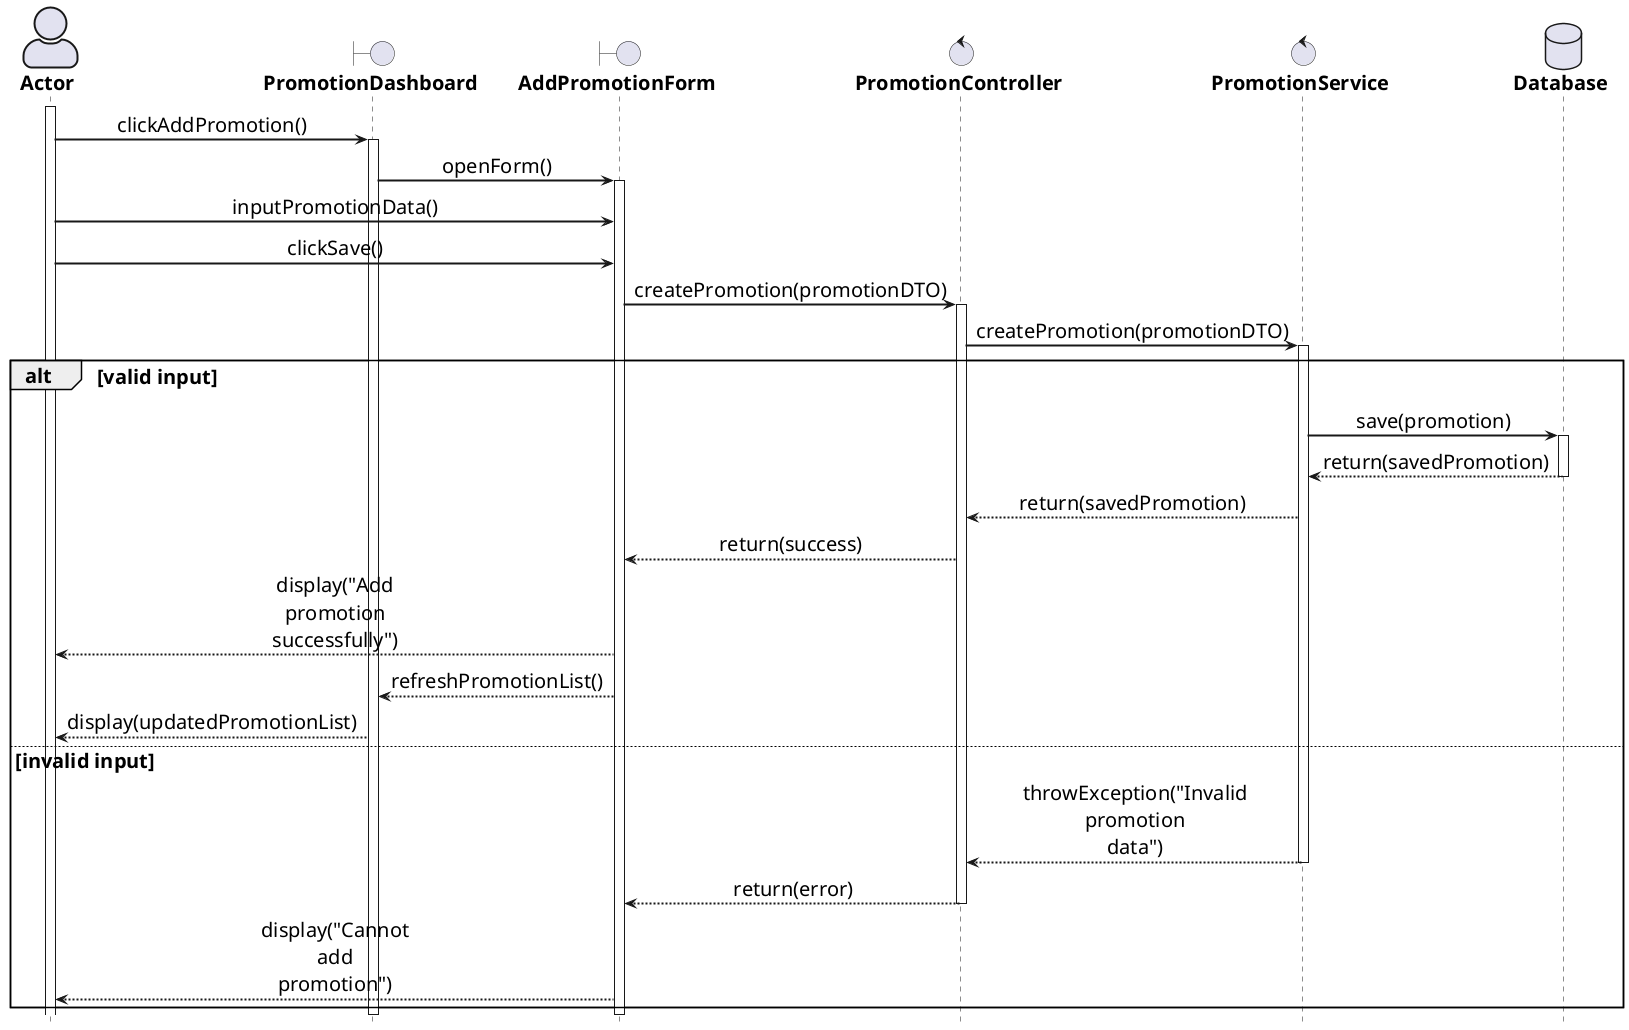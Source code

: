 @startuml

' General configuration
skinparam defaultFontSize 20
skinparam maxMessageSize 60
skinparam sequenceMessageAlign center

' Actor style configuration
skinparam actorStyle awesome

' Arrow and border thickness configuration
skinparam {
    ArrowThickness 2
    ParticipantBorderThickness 2
    ActorBorderThickness 2
    LifeLineBorderThickness 2
    ActivationBorderThickness 2
}

' Life line color configuration
skinparam LifeLineBorderColor black

' Font style configuration for components
skinparam {
    actorFontStyle bold
    boundaryFontStyle bold
    controlFontStyle bold
    entityFontStyle bold
    databaseFontStyle bold
}

' Define components
actor "Actor" as actor
boundary "PromotionDashboard" as dashboard
boundary "AddPromotionForm" as addForm
control "PromotionController" as controller
control "PromotionService" as service
database "Database" as db

' Start processing flow
activate actor

actor -> dashboard: clickAddPromotion()
activate dashboard

dashboard -> addForm: openForm()
activate addForm

actor -> addForm: inputPromotionData()
actor -> addForm: clickSave()

addForm -> controller: createPromotion(promotionDTO)
activate controller

controller -> service: createPromotion(promotionDTO)
activate service

alt valid input
    service -> db: save(promotion)
    activate db
    db --> service: return(savedPromotion)
    deactivate db
    
    service --> controller: return(savedPromotion)
    controller --> addForm: return(success)
    addForm --> actor: display("Add promotion successfully")
    
    addForm --> dashboard: refreshPromotionList()
    dashboard --> actor: display(updatedPromotionList)
else invalid input
    service --> controller: throwException("Invalid promotion data")
    deactivate service
    controller --> addForm: return(error)
    deactivate controller
    addForm --> actor: display("Cannot add promotion")
end

deactivate addForm
deactivate dashboard

hide footbox
@enduml